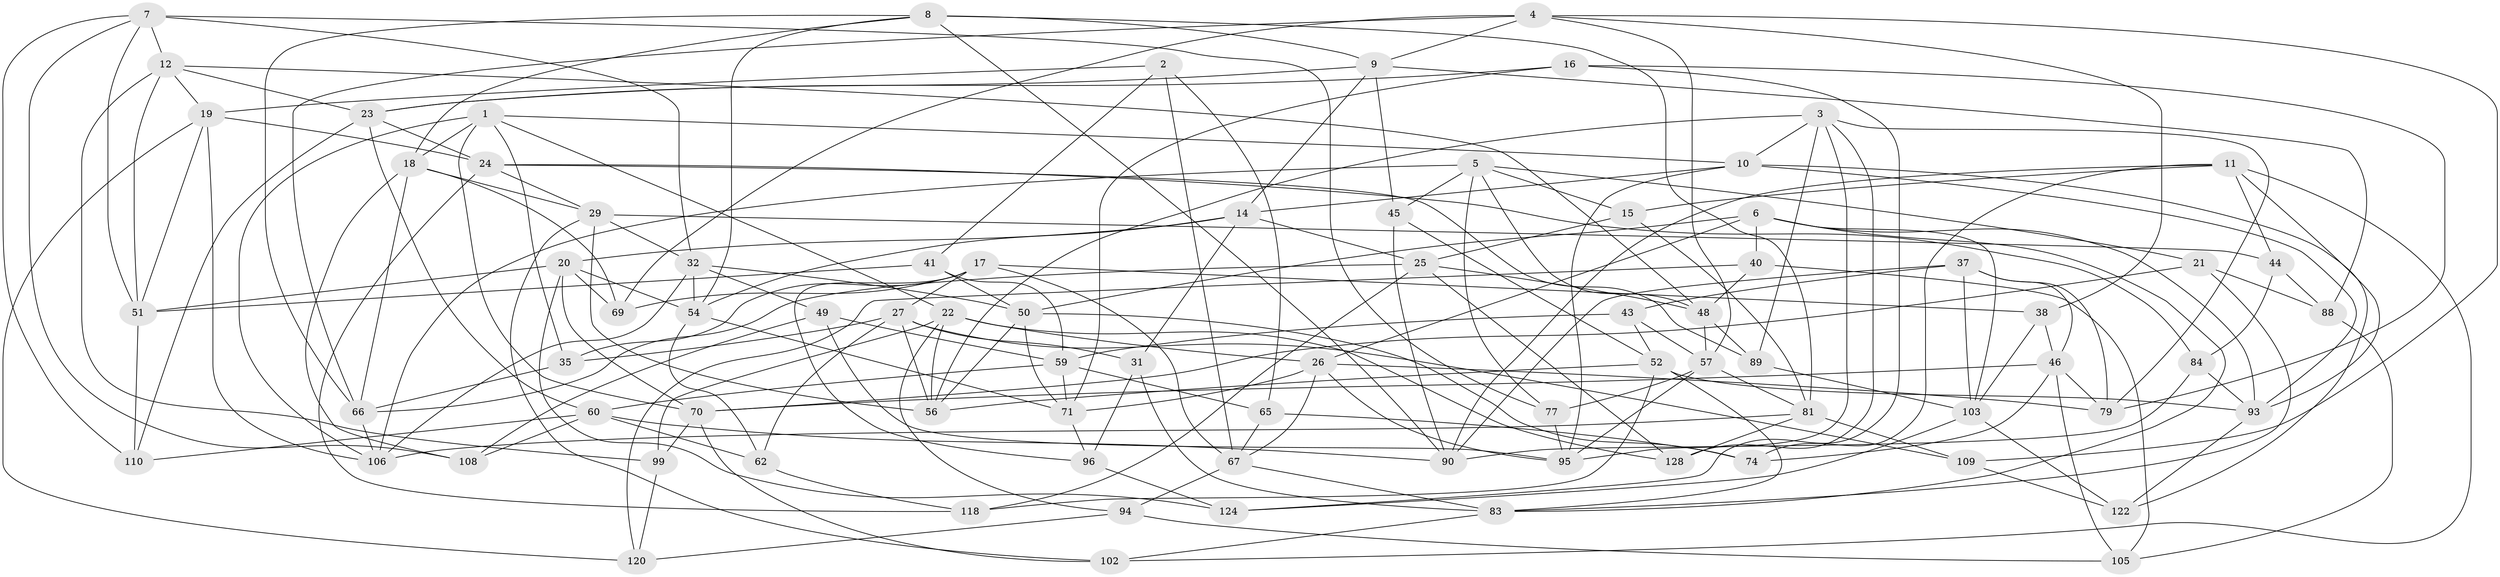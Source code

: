 // Generated by graph-tools (version 1.1) at 2025/24/03/03/25 07:24:27]
// undirected, 81 vertices, 208 edges
graph export_dot {
graph [start="1"]
  node [color=gray90,style=filled];
  1 [super="+47"];
  2;
  3 [super="+13"];
  4 [super="+64"];
  5 [super="+82"];
  6 [super="+34"];
  7 [super="+28"];
  8 [super="+113"];
  9 [super="+30"];
  10 [super="+72"];
  11 [super="+63"];
  12 [super="+97"];
  14 [super="+98"];
  15;
  16;
  17 [super="+91"];
  18 [super="+58"];
  19 [super="+39"];
  20 [super="+126"];
  21;
  22 [super="+115"];
  23 [super="+61"];
  24 [super="+33"];
  25 [super="+116"];
  26 [super="+36"];
  27 [super="+101"];
  29 [super="+123"];
  31;
  32 [super="+68"];
  35;
  37 [super="+42"];
  38;
  40;
  41;
  43;
  44;
  45;
  46 [super="+53"];
  48 [super="+76"];
  49;
  50 [super="+78"];
  51 [super="+85"];
  52 [super="+111"];
  54 [super="+55"];
  56 [super="+73"];
  57 [super="+86"];
  59 [super="+112"];
  60 [super="+92"];
  62;
  65;
  66 [super="+80"];
  67 [super="+117"];
  69;
  70 [super="+75"];
  71 [super="+104"];
  74;
  77;
  79 [super="+125"];
  81 [super="+87"];
  83 [super="+114"];
  84;
  88;
  89;
  90 [super="+100"];
  93 [super="+121"];
  94;
  95 [super="+119"];
  96;
  99;
  102;
  103 [super="+127"];
  105;
  106 [super="+107"];
  108;
  109;
  110;
  118;
  120;
  122;
  124;
  128;
  1 -- 35;
  1 -- 70;
  1 -- 18;
  1 -- 10;
  1 -- 22;
  1 -- 106;
  2 -- 19;
  2 -- 67;
  2 -- 41;
  2 -- 65;
  3 -- 89;
  3 -- 95;
  3 -- 56;
  3 -- 10;
  3 -- 128;
  3 -- 79;
  4 -- 38;
  4 -- 69;
  4 -- 57;
  4 -- 66;
  4 -- 109;
  4 -- 9;
  5 -- 21;
  5 -- 15;
  5 -- 45;
  5 -- 77;
  5 -- 48;
  5 -- 106;
  6 -- 93;
  6 -- 83;
  6 -- 103;
  6 -- 40;
  6 -- 26;
  6 -- 50;
  7 -- 108;
  7 -- 32;
  7 -- 51;
  7 -- 12;
  7 -- 77;
  7 -- 110;
  8 -- 54;
  8 -- 18;
  8 -- 9;
  8 -- 90;
  8 -- 66;
  8 -- 81;
  9 -- 88;
  9 -- 45;
  9 -- 14;
  9 -- 23;
  10 -- 95;
  10 -- 122;
  10 -- 93;
  10 -- 14;
  11 -- 93;
  11 -- 74;
  11 -- 90;
  11 -- 44;
  11 -- 102;
  11 -- 15;
  12 -- 23;
  12 -- 99;
  12 -- 51;
  12 -- 19;
  12 -- 48;
  14 -- 31;
  14 -- 20;
  14 -- 25;
  14 -- 54;
  15 -- 81;
  15 -- 25;
  16 -- 124;
  16 -- 79;
  16 -- 71;
  16 -- 23;
  17 -- 38;
  17 -- 69;
  17 -- 96;
  17 -- 67;
  17 -- 35;
  17 -- 27;
  18 -- 69;
  18 -- 108;
  18 -- 66;
  18 -- 29;
  19 -- 106;
  19 -- 120;
  19 -- 51;
  19 -- 24;
  20 -- 70;
  20 -- 54;
  20 -- 124;
  20 -- 69;
  20 -- 51;
  21 -- 70;
  21 -- 88;
  21 -- 83;
  22 -- 94;
  22 -- 128;
  22 -- 56;
  22 -- 26;
  22 -- 99;
  23 -- 24;
  23 -- 110;
  23 -- 60;
  24 -- 29;
  24 -- 84;
  24 -- 89;
  24 -- 118;
  25 -- 48;
  25 -- 66;
  25 -- 128;
  25 -- 118;
  26 -- 67;
  26 -- 95;
  26 -- 71;
  26 -- 79;
  27 -- 62;
  27 -- 56;
  27 -- 31;
  27 -- 35;
  27 -- 109;
  29 -- 102;
  29 -- 44;
  29 -- 56;
  29 -- 32;
  31 -- 96;
  31 -- 83;
  32 -- 49;
  32 -- 50;
  32 -- 106;
  32 -- 54;
  35 -- 66;
  37 -- 43;
  37 -- 90;
  37 -- 79 [weight=2];
  37 -- 103;
  37 -- 46;
  38 -- 103;
  38 -- 46;
  40 -- 105;
  40 -- 120;
  40 -- 48;
  41 -- 51;
  41 -- 59;
  41 -- 50;
  43 -- 59;
  43 -- 52;
  43 -- 57;
  44 -- 88;
  44 -- 84;
  45 -- 90;
  45 -- 52;
  46 -- 79;
  46 -- 105;
  46 -- 74;
  46 -- 70;
  48 -- 57;
  48 -- 89;
  49 -- 59;
  49 -- 108;
  49 -- 95;
  50 -- 74;
  50 -- 56;
  50 -- 71;
  51 -- 110;
  52 -- 56;
  52 -- 93;
  52 -- 83;
  52 -- 118;
  54 -- 71;
  54 -- 62;
  57 -- 77;
  57 -- 95;
  57 -- 81;
  59 -- 65;
  59 -- 60;
  59 -- 71;
  60 -- 62;
  60 -- 90;
  60 -- 108;
  60 -- 110;
  62 -- 118;
  65 -- 74;
  65 -- 67;
  66 -- 106;
  67 -- 94;
  67 -- 83;
  70 -- 102;
  70 -- 99;
  71 -- 96;
  77 -- 95;
  81 -- 106;
  81 -- 109;
  81 -- 128;
  83 -- 102;
  84 -- 93;
  84 -- 90;
  88 -- 105;
  89 -- 103;
  93 -- 122;
  94 -- 120;
  94 -- 105;
  96 -- 124;
  99 -- 120;
  103 -- 124;
  103 -- 122;
  109 -- 122;
}
